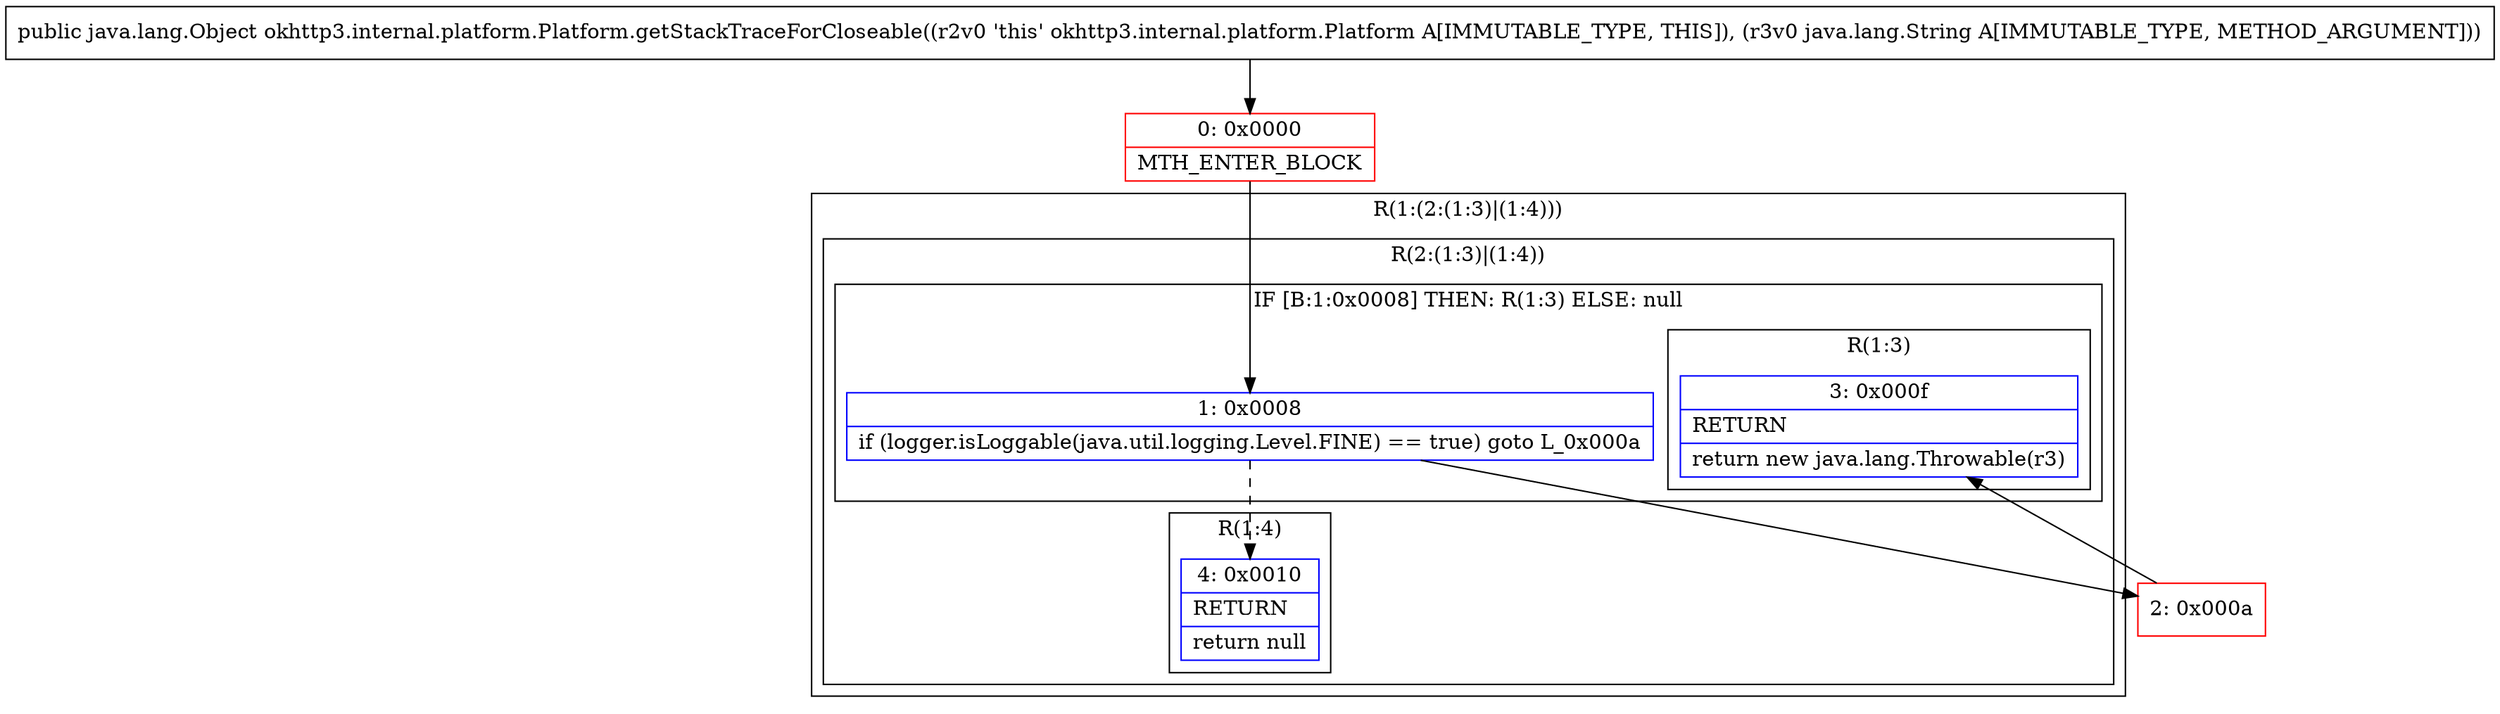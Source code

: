 digraph "CFG forokhttp3.internal.platform.Platform.getStackTraceForCloseable(Ljava\/lang\/String;)Ljava\/lang\/Object;" {
subgraph cluster_Region_2075149816 {
label = "R(1:(2:(1:3)|(1:4)))";
node [shape=record,color=blue];
subgraph cluster_Region_471065652 {
label = "R(2:(1:3)|(1:4))";
node [shape=record,color=blue];
subgraph cluster_IfRegion_137169555 {
label = "IF [B:1:0x0008] THEN: R(1:3) ELSE: null";
node [shape=record,color=blue];
Node_1 [shape=record,label="{1\:\ 0x0008|if (logger.isLoggable(java.util.logging.Level.FINE) == true) goto L_0x000a\l}"];
subgraph cluster_Region_41884668 {
label = "R(1:3)";
node [shape=record,color=blue];
Node_3 [shape=record,label="{3\:\ 0x000f|RETURN\l|return new java.lang.Throwable(r3)\l}"];
}
}
subgraph cluster_Region_2073625038 {
label = "R(1:4)";
node [shape=record,color=blue];
Node_4 [shape=record,label="{4\:\ 0x0010|RETURN\l|return null\l}"];
}
}
}
Node_0 [shape=record,color=red,label="{0\:\ 0x0000|MTH_ENTER_BLOCK\l}"];
Node_2 [shape=record,color=red,label="{2\:\ 0x000a}"];
MethodNode[shape=record,label="{public java.lang.Object okhttp3.internal.platform.Platform.getStackTraceForCloseable((r2v0 'this' okhttp3.internal.platform.Platform A[IMMUTABLE_TYPE, THIS]), (r3v0 java.lang.String A[IMMUTABLE_TYPE, METHOD_ARGUMENT])) }"];
MethodNode -> Node_0;
Node_1 -> Node_2;
Node_1 -> Node_4[style=dashed];
Node_0 -> Node_1;
Node_2 -> Node_3;
}

